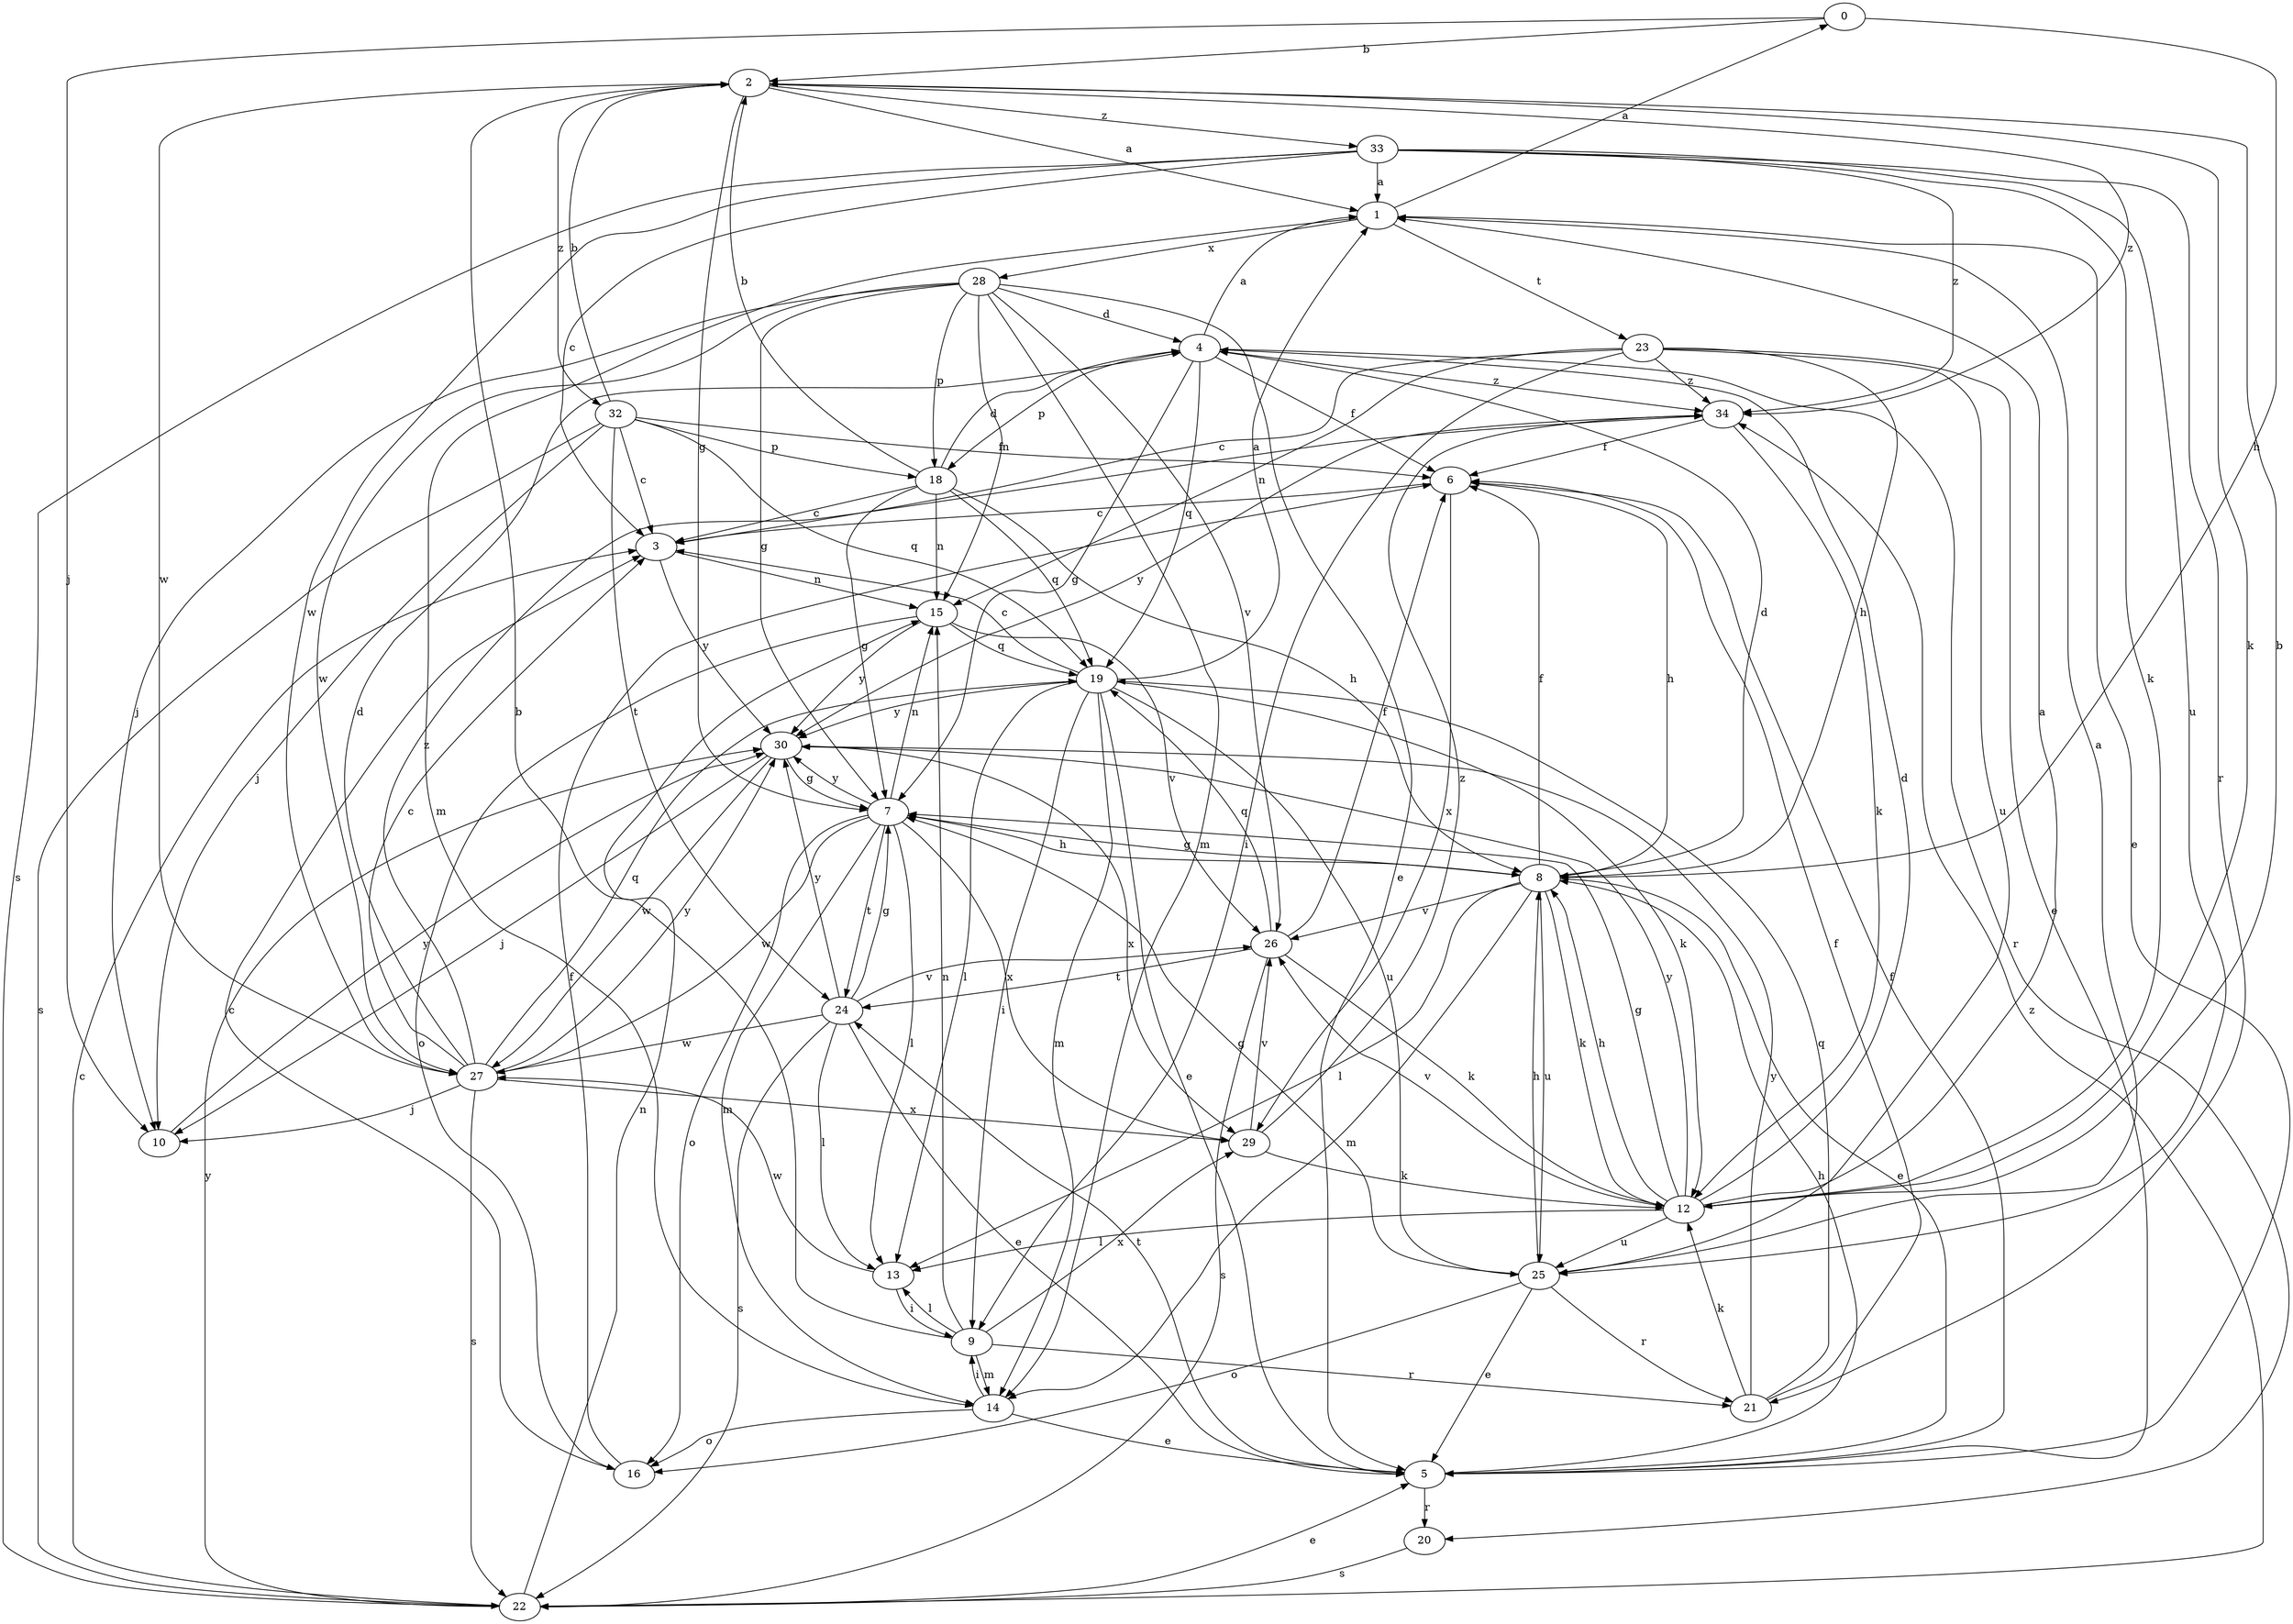 strict digraph  {
0;
1;
2;
3;
4;
5;
6;
7;
8;
9;
10;
12;
13;
14;
15;
16;
18;
19;
20;
21;
22;
23;
24;
25;
26;
27;
28;
29;
30;
32;
33;
34;
0 -> 2  [label=b];
0 -> 8  [label=h];
0 -> 10  [label=j];
1 -> 0  [label=a];
1 -> 5  [label=e];
1 -> 14  [label=m];
1 -> 23  [label=t];
1 -> 28  [label=x];
2 -> 1  [label=a];
2 -> 7  [label=g];
2 -> 12  [label=k];
2 -> 27  [label=w];
2 -> 32  [label=z];
2 -> 33  [label=z];
2 -> 34  [label=z];
3 -> 15  [label=n];
3 -> 30  [label=y];
4 -> 1  [label=a];
4 -> 6  [label=f];
4 -> 7  [label=g];
4 -> 18  [label=p];
4 -> 19  [label=q];
4 -> 20  [label=r];
4 -> 34  [label=z];
5 -> 6  [label=f];
5 -> 8  [label=h];
5 -> 20  [label=r];
5 -> 24  [label=t];
6 -> 3  [label=c];
6 -> 8  [label=h];
6 -> 29  [label=x];
7 -> 8  [label=h];
7 -> 13  [label=l];
7 -> 14  [label=m];
7 -> 15  [label=n];
7 -> 16  [label=o];
7 -> 24  [label=t];
7 -> 27  [label=w];
7 -> 29  [label=x];
7 -> 30  [label=y];
8 -> 4  [label=d];
8 -> 5  [label=e];
8 -> 6  [label=f];
8 -> 7  [label=g];
8 -> 12  [label=k];
8 -> 13  [label=l];
8 -> 14  [label=m];
8 -> 25  [label=u];
8 -> 26  [label=v];
9 -> 2  [label=b];
9 -> 13  [label=l];
9 -> 14  [label=m];
9 -> 15  [label=n];
9 -> 21  [label=r];
9 -> 29  [label=x];
10 -> 30  [label=y];
12 -> 1  [label=a];
12 -> 2  [label=b];
12 -> 4  [label=d];
12 -> 7  [label=g];
12 -> 8  [label=h];
12 -> 13  [label=l];
12 -> 25  [label=u];
12 -> 26  [label=v];
12 -> 30  [label=y];
13 -> 9  [label=i];
13 -> 27  [label=w];
14 -> 5  [label=e];
14 -> 9  [label=i];
14 -> 16  [label=o];
15 -> 16  [label=o];
15 -> 19  [label=q];
15 -> 26  [label=v];
15 -> 30  [label=y];
16 -> 3  [label=c];
16 -> 6  [label=f];
18 -> 2  [label=b];
18 -> 3  [label=c];
18 -> 4  [label=d];
18 -> 7  [label=g];
18 -> 8  [label=h];
18 -> 15  [label=n];
18 -> 19  [label=q];
19 -> 1  [label=a];
19 -> 3  [label=c];
19 -> 5  [label=e];
19 -> 9  [label=i];
19 -> 12  [label=k];
19 -> 13  [label=l];
19 -> 14  [label=m];
19 -> 25  [label=u];
19 -> 30  [label=y];
20 -> 22  [label=s];
21 -> 6  [label=f];
21 -> 12  [label=k];
21 -> 19  [label=q];
21 -> 30  [label=y];
22 -> 3  [label=c];
22 -> 5  [label=e];
22 -> 15  [label=n];
22 -> 30  [label=y];
22 -> 34  [label=z];
23 -> 3  [label=c];
23 -> 5  [label=e];
23 -> 8  [label=h];
23 -> 9  [label=i];
23 -> 15  [label=n];
23 -> 25  [label=u];
23 -> 34  [label=z];
24 -> 5  [label=e];
24 -> 7  [label=g];
24 -> 13  [label=l];
24 -> 22  [label=s];
24 -> 26  [label=v];
24 -> 27  [label=w];
24 -> 30  [label=y];
25 -> 1  [label=a];
25 -> 5  [label=e];
25 -> 7  [label=g];
25 -> 8  [label=h];
25 -> 16  [label=o];
25 -> 21  [label=r];
26 -> 6  [label=f];
26 -> 12  [label=k];
26 -> 19  [label=q];
26 -> 22  [label=s];
26 -> 24  [label=t];
27 -> 3  [label=c];
27 -> 4  [label=d];
27 -> 10  [label=j];
27 -> 19  [label=q];
27 -> 22  [label=s];
27 -> 29  [label=x];
27 -> 30  [label=y];
27 -> 34  [label=z];
28 -> 4  [label=d];
28 -> 5  [label=e];
28 -> 7  [label=g];
28 -> 10  [label=j];
28 -> 14  [label=m];
28 -> 15  [label=n];
28 -> 18  [label=p];
28 -> 26  [label=v];
28 -> 27  [label=w];
29 -> 12  [label=k];
29 -> 26  [label=v];
29 -> 34  [label=z];
30 -> 7  [label=g];
30 -> 10  [label=j];
30 -> 27  [label=w];
30 -> 29  [label=x];
32 -> 2  [label=b];
32 -> 3  [label=c];
32 -> 6  [label=f];
32 -> 10  [label=j];
32 -> 18  [label=p];
32 -> 19  [label=q];
32 -> 22  [label=s];
32 -> 24  [label=t];
33 -> 1  [label=a];
33 -> 3  [label=c];
33 -> 12  [label=k];
33 -> 21  [label=r];
33 -> 22  [label=s];
33 -> 25  [label=u];
33 -> 27  [label=w];
33 -> 34  [label=z];
34 -> 6  [label=f];
34 -> 12  [label=k];
34 -> 30  [label=y];
}
